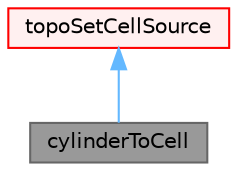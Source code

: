 digraph "cylinderToCell"
{
 // LATEX_PDF_SIZE
  bgcolor="transparent";
  edge [fontname=Helvetica,fontsize=10,labelfontname=Helvetica,labelfontsize=10];
  node [fontname=Helvetica,fontsize=10,shape=box,height=0.2,width=0.4];
  Node1 [id="Node000001",label="cylinderToCell",height=0.2,width=0.4,color="gray40", fillcolor="grey60", style="filled", fontcolor="black",tooltip="A topoSetCellSource to select all cells whose cell centre inside a given bounding cylinder or cylinde..."];
  Node2 -> Node1 [id="edge1_Node000001_Node000002",dir="back",color="steelblue1",style="solid",tooltip=" "];
  Node2 [id="Node000002",label="topoSetCellSource",height=0.2,width=0.4,color="red", fillcolor="#FFF0F0", style="filled",URL="$classFoam_1_1topoSetCellSource.html",tooltip="The topoSetCellSource is a intermediate class for handling topoSet sources for selecting cells."];
}
